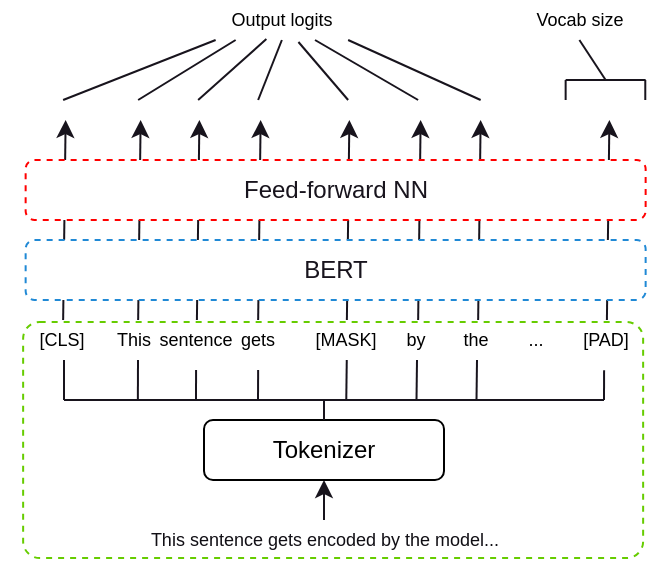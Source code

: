 <mxfile>
    <diagram id="iWGSNiEbfLeE1cg4dova" name="Page-1">
        <mxGraphModel dx="2813" dy="404" grid="0" gridSize="10" guides="1" tooltips="1" connect="1" arrows="1" fold="1" page="1" pageScale="1" pageWidth="1200" pageHeight="1920" background="#ffffff" math="0" shadow="0">
            <root>
                <mxCell id="0"/>
                <mxCell id="1" parent="0"/>
                <mxCell id="121" value="" style="rounded=1;whiteSpace=wrap;html=1;fontSize=12;fillColor=#FFFFFF;strokeColor=#66CC00;dashed=1;arcSize=7;" vertex="1" parent="1">
                    <mxGeometry x="-1910.43" y="671" width="310" height="118" as="geometry"/>
                </mxCell>
                <mxCell id="4" value="" style="edgeStyle=none;html=1;fontSize=12;strokeColor=#18141d;" edge="1" parent="1" source="2" target="3">
                    <mxGeometry relative="1" as="geometry"/>
                </mxCell>
                <mxCell id="2" value="This sentence gets encoded by the model..." style="text;html=1;strokeColor=none;fillColor=none;align=center;verticalAlign=middle;whiteSpace=wrap;rounded=0;dashed=1;strokeWidth=4;fontSize=9;fontColor=#110f15;opacity=50;" vertex="1" parent="1">
                    <mxGeometry x="-1877.5" y="770" width="235" height="20" as="geometry"/>
                </mxCell>
                <mxCell id="3" value="&lt;font color=&quot;#000000&quot;&gt;Tokenizer&lt;/font&gt;" style="rounded=1;whiteSpace=wrap;html=1;fontSize=12;fillColor=#FFFFFF;strokeColor=#000000;" vertex="1" parent="1">
                    <mxGeometry x="-1820" y="720" width="120" height="30" as="geometry"/>
                </mxCell>
                <mxCell id="9" value="[CLS]" style="text;html=1;strokeColor=none;fillColor=none;align=center;verticalAlign=middle;whiteSpace=wrap;rounded=0;fontSize=9;fontColor=#000;" vertex="1" parent="1">
                    <mxGeometry x="-1921.25" y="665" width="60" height="30" as="geometry"/>
                </mxCell>
                <mxCell id="12" value="This" style="text;html=1;strokeColor=none;fillColor=none;align=center;verticalAlign=middle;whiteSpace=wrap;rounded=0;fontSize=9;fontColor=#000;" vertex="1" parent="1">
                    <mxGeometry x="-1872.31" y="665" width="33.75" height="30" as="geometry"/>
                </mxCell>
                <mxCell id="14" value="" style="endArrow=none;html=1;strokeColor=#18141d;fontSize=12;fontColor=#000;" edge="1" parent="1">
                    <mxGeometry width="50" height="50" relative="1" as="geometry">
                        <mxPoint x="-1760" y="720" as="sourcePoint"/>
                        <mxPoint x="-1760" y="710" as="targetPoint"/>
                    </mxGeometry>
                </mxCell>
                <mxCell id="15" value="" style="endArrow=none;html=1;strokeColor=#18141d;fontSize=12;fontColor=#000;" edge="1" parent="1">
                    <mxGeometry width="50" height="50" relative="1" as="geometry">
                        <mxPoint x="-1890" y="710" as="sourcePoint"/>
                        <mxPoint x="-1620" y="710" as="targetPoint"/>
                    </mxGeometry>
                </mxCell>
                <mxCell id="16" value="sentence" style="text;html=1;strokeColor=none;fillColor=none;align=center;verticalAlign=middle;whiteSpace=wrap;rounded=0;fontSize=9;fontColor=#000;" vertex="1" parent="1">
                    <mxGeometry x="-1842.93" y="665" width="37.93" height="30" as="geometry"/>
                </mxCell>
                <mxCell id="17" value="gets" style="text;html=1;strokeColor=none;fillColor=none;align=center;verticalAlign=middle;whiteSpace=wrap;rounded=0;fontSize=9;fontColor=#000;" vertex="1" parent="1">
                    <mxGeometry x="-1802.93" y="665" width="20" height="30" as="geometry"/>
                </mxCell>
                <mxCell id="18" value="[MASK]" style="text;html=1;strokeColor=none;fillColor=none;align=center;verticalAlign=middle;whiteSpace=wrap;rounded=0;fontSize=9;fontColor=#000;" vertex="1" parent="1">
                    <mxGeometry x="-1773.75" y="665" width="50" height="30" as="geometry"/>
                </mxCell>
                <mxCell id="19" value="by" style="text;html=1;strokeColor=none;fillColor=none;align=center;verticalAlign=middle;whiteSpace=wrap;rounded=0;fontSize=9;fontColor=#000;" vertex="1" parent="1">
                    <mxGeometry x="-1743.75" y="665" width="60" height="30" as="geometry"/>
                </mxCell>
                <mxCell id="20" value="the" style="text;html=1;strokeColor=none;fillColor=none;align=center;verticalAlign=middle;whiteSpace=wrap;rounded=0;fontSize=9;fontColor=#000;" vertex="1" parent="1">
                    <mxGeometry x="-1713.75" y="665" width="60" height="30" as="geometry"/>
                </mxCell>
                <mxCell id="21" value="..." style="text;html=1;strokeColor=none;fillColor=none;align=center;verticalAlign=middle;whiteSpace=wrap;rounded=0;fontSize=9;fontColor=#000;" vertex="1" parent="1">
                    <mxGeometry x="-1683.75" y="670" width="60" height="20" as="geometry"/>
                </mxCell>
                <mxCell id="22" value="[PAD]" style="text;html=1;strokeColor=none;fillColor=none;align=center;verticalAlign=middle;whiteSpace=wrap;rounded=0;fontSize=9;fontColor=#000;" vertex="1" parent="1">
                    <mxGeometry x="-1638.75" y="665" width="40" height="30" as="geometry"/>
                </mxCell>
                <mxCell id="24" value="" style="endArrow=none;html=1;strokeColor=#18141d;fontSize=9;fontColor=#000;" edge="1" parent="1">
                    <mxGeometry width="50" height="50" relative="1" as="geometry">
                        <mxPoint x="-1890" y="710" as="sourcePoint"/>
                        <mxPoint x="-1890" y="690" as="targetPoint"/>
                    </mxGeometry>
                </mxCell>
                <mxCell id="25" value="" style="endArrow=none;html=1;strokeColor=#18141d;fontSize=9;fontColor=#000;" edge="1" parent="1">
                    <mxGeometry width="50" height="50" relative="1" as="geometry">
                        <mxPoint x="-1853.07" y="710" as="sourcePoint"/>
                        <mxPoint x="-1853" y="690" as="targetPoint"/>
                    </mxGeometry>
                </mxCell>
                <mxCell id="27" value="" style="endArrow=none;html=1;strokeColor=#18141d;fontSize=9;fontColor=#000;entryX=0.5;entryY=1;entryDx=0;entryDy=0;" edge="1" parent="1" target="16">
                    <mxGeometry width="50" height="50" relative="1" as="geometry">
                        <mxPoint x="-1824" y="710" as="sourcePoint"/>
                        <mxPoint x="-1843" y="700" as="targetPoint"/>
                    </mxGeometry>
                </mxCell>
                <mxCell id="28" value="" style="endArrow=none;html=1;strokeColor=#18141d;fontSize=9;fontColor=#000;entryX=0.5;entryY=1;entryDx=0;entryDy=0;" edge="1" parent="1" target="17">
                    <mxGeometry width="50" height="50" relative="1" as="geometry">
                        <mxPoint x="-1793" y="710" as="sourcePoint"/>
                        <mxPoint x="-1813.75" y="700" as="targetPoint"/>
                    </mxGeometry>
                </mxCell>
                <mxCell id="31" value="" style="endArrow=none;html=1;strokeColor=#18141d;fontSize=9;fontColor=#000;entryX=0.5;entryY=1;entryDx=0;entryDy=0;" edge="1" parent="1">
                    <mxGeometry width="50" height="50" relative="1" as="geometry">
                        <mxPoint x="-1748.87" y="710.0" as="sourcePoint"/>
                        <mxPoint x="-1748.62" y="690.0" as="targetPoint"/>
                    </mxGeometry>
                </mxCell>
                <mxCell id="32" value="" style="endArrow=none;html=1;strokeColor=#18141d;fontSize=9;fontColor=#000;entryX=0.5;entryY=1;entryDx=0;entryDy=0;" edge="1" parent="1">
                    <mxGeometry width="50" height="50" relative="1" as="geometry">
                        <mxPoint x="-1713.75" y="710.0" as="sourcePoint"/>
                        <mxPoint x="-1713.5" y="690.0" as="targetPoint"/>
                    </mxGeometry>
                </mxCell>
                <mxCell id="33" value="" style="endArrow=none;html=1;strokeColor=#18141d;fontSize=9;fontColor=#000;entryX=0.5;entryY=1;entryDx=0;entryDy=0;" edge="1" parent="1">
                    <mxGeometry width="50" height="50" relative="1" as="geometry">
                        <mxPoint x="-1683.75" y="710.0" as="sourcePoint"/>
                        <mxPoint x="-1683.5" y="690.0" as="targetPoint"/>
                    </mxGeometry>
                </mxCell>
                <mxCell id="34" value="" style="endArrow=none;html=1;strokeColor=#18141d;fontSize=9;fontColor=#000;entryX=0.47;entryY=1.003;entryDx=0;entryDy=0;entryPerimeter=0;" edge="1" parent="1" target="22">
                    <mxGeometry width="50" height="50" relative="1" as="geometry">
                        <mxPoint x="-1620" y="710" as="sourcePoint"/>
                        <mxPoint x="-1618.63" y="690.0" as="targetPoint"/>
                    </mxGeometry>
                </mxCell>
                <mxCell id="51" value="" style="endArrow=classic;html=1;strokeColor=#18141d;fontSize=12;fontColor=#000;exitX=0.5;exitY=0;exitDx=0;exitDy=0;" edge="1" parent="1">
                    <mxGeometry width="50" height="50" relative="1" as="geometry">
                        <mxPoint x="-1792.93" y="670" as="sourcePoint"/>
                        <mxPoint x="-1791.68" y="570" as="targetPoint"/>
                    </mxGeometry>
                </mxCell>
                <mxCell id="47" value="" style="endArrow=classic;html=1;strokeColor=#18141d;fontSize=12;fontColor=#000;exitX=0.5;exitY=0;exitDx=0;exitDy=0;" edge="1" parent="1">
                    <mxGeometry width="50" height="50" relative="1" as="geometry">
                        <mxPoint x="-1890.43" y="670" as="sourcePoint"/>
                        <mxPoint x="-1889.18" y="570" as="targetPoint"/>
                    </mxGeometry>
                </mxCell>
                <mxCell id="49" value="" style="endArrow=classic;html=1;strokeColor=#18141d;fontSize=12;fontColor=#000;exitX=0.5;exitY=0;exitDx=0;exitDy=0;" edge="1" parent="1">
                    <mxGeometry width="50" height="50" relative="1" as="geometry">
                        <mxPoint x="-1852.93" y="670" as="sourcePoint"/>
                        <mxPoint x="-1851.68" y="570" as="targetPoint"/>
                    </mxGeometry>
                </mxCell>
                <mxCell id="50" value="" style="endArrow=classic;html=1;strokeColor=#18141d;fontSize=12;fontColor=#000;exitX=0.5;exitY=0;exitDx=0;exitDy=0;" edge="1" parent="1">
                    <mxGeometry width="50" height="50" relative="1" as="geometry">
                        <mxPoint x="-1823.55" y="670" as="sourcePoint"/>
                        <mxPoint x="-1822.3" y="570" as="targetPoint"/>
                    </mxGeometry>
                </mxCell>
                <mxCell id="52" value="" style="endArrow=classic;html=1;strokeColor=#18141d;fontSize=12;fontColor=#000;exitX=0.5;exitY=0;exitDx=0;exitDy=0;" edge="1" parent="1">
                    <mxGeometry width="50" height="50" relative="1" as="geometry">
                        <mxPoint x="-1748.56" y="670" as="sourcePoint"/>
                        <mxPoint x="-1747.31" y="570" as="targetPoint"/>
                    </mxGeometry>
                </mxCell>
                <mxCell id="53" value="" style="endArrow=classic;html=1;strokeColor=#18141d;fontSize=12;fontColor=#000;exitX=0.5;exitY=0;exitDx=0;exitDy=0;" edge="1" parent="1">
                    <mxGeometry width="50" height="50" relative="1" as="geometry">
                        <mxPoint x="-1712.93" y="670" as="sourcePoint"/>
                        <mxPoint x="-1711.68" y="570" as="targetPoint"/>
                    </mxGeometry>
                </mxCell>
                <mxCell id="54" value="" style="endArrow=classic;html=1;strokeColor=#18141d;fontSize=12;fontColor=#000;exitX=0.5;exitY=0;exitDx=0;exitDy=0;" edge="1" parent="1">
                    <mxGeometry width="50" height="50" relative="1" as="geometry">
                        <mxPoint x="-1682.93" y="670" as="sourcePoint"/>
                        <mxPoint x="-1681.68" y="570" as="targetPoint"/>
                    </mxGeometry>
                </mxCell>
                <mxCell id="55" value="" style="endArrow=classic;html=1;strokeColor=#18141d;fontSize=12;fontColor=#000;exitX=0.5;exitY=0;exitDx=0;exitDy=0;" edge="1" parent="1">
                    <mxGeometry width="50" height="50" relative="1" as="geometry">
                        <mxPoint x="-1618.55" y="670" as="sourcePoint"/>
                        <mxPoint x="-1617.3" y="570" as="targetPoint"/>
                    </mxGeometry>
                </mxCell>
                <mxCell id="45" value="&lt;font color=&quot;#18141d&quot;&gt;Feed-forward NN&lt;/font&gt;" style="rounded=1;whiteSpace=wrap;html=1;fontSize=12;fillColor=#ffffff;strokeColor=#ff0000;dashed=1;" vertex="1" parent="1">
                    <mxGeometry x="-1909.18" y="590" width="310" height="30" as="geometry"/>
                </mxCell>
                <mxCell id="44" value="&lt;font color=&quot;#18141d&quot;&gt;BERT&lt;/font&gt;" style="rounded=1;whiteSpace=wrap;html=1;fontSize=12;fillColor=#FFFFFF;strokeColor=#2089d5;dashed=1;" vertex="1" parent="1">
                    <mxGeometry x="-1909.18" y="630" width="310" height="30" as="geometry"/>
                </mxCell>
                <mxCell id="56" value="" style="rounded=1;whiteSpace=wrap;html=1;fontSize=12;fontColor=#000;strokeColor=none;arcSize=18;" vertex="1" parent="1">
                    <mxGeometry x="-1900.43" y="560" width="5" height="10" as="geometry"/>
                </mxCell>
                <mxCell id="76" value="" style="rounded=1;whiteSpace=wrap;html=1;fontSize=12;fontColor=#000;strokeColor=none;arcSize=18;" vertex="1" parent="1">
                    <mxGeometry x="-1895.43" y="560" width="5" height="10" as="geometry"/>
                </mxCell>
                <mxCell id="77" value="" style="rounded=1;whiteSpace=wrap;html=1;fontSize=12;fontColor=#000;strokeColor=none;arcSize=18;" vertex="1" parent="1">
                    <mxGeometry x="-1890.43" y="560" width="5" height="10" as="geometry"/>
                </mxCell>
                <mxCell id="78" value="" style="rounded=1;whiteSpace=wrap;html=1;fontSize=12;fontColor=#000;strokeColor=none;arcSize=18;" vertex="1" parent="1">
                    <mxGeometry x="-1885.43" y="560" width="5" height="10" as="geometry"/>
                </mxCell>
                <mxCell id="79" value="" style="rounded=1;whiteSpace=wrap;html=1;fontSize=12;fontColor=#000;strokeColor=none;arcSize=18;" vertex="1" parent="1">
                    <mxGeometry x="-1862.93" y="560" width="5" height="10" as="geometry"/>
                </mxCell>
                <mxCell id="80" value="" style="rounded=1;whiteSpace=wrap;html=1;fontSize=12;fontColor=#000;strokeColor=none;arcSize=18;" vertex="1" parent="1">
                    <mxGeometry x="-1857.93" y="560" width="5" height="10" as="geometry"/>
                </mxCell>
                <mxCell id="81" value="" style="rounded=1;whiteSpace=wrap;html=1;fontSize=12;fontColor=#000;strokeColor=none;arcSize=18;" vertex="1" parent="1">
                    <mxGeometry x="-1852.93" y="560" width="5" height="10" as="geometry"/>
                </mxCell>
                <mxCell id="82" value="" style="rounded=1;whiteSpace=wrap;html=1;fontSize=12;fontColor=#000;strokeColor=none;arcSize=18;" vertex="1" parent="1">
                    <mxGeometry x="-1847.93" y="560" width="5" height="10" as="geometry"/>
                </mxCell>
                <mxCell id="83" value="" style="rounded=1;whiteSpace=wrap;html=1;fontSize=12;fontColor=#000;strokeColor=none;arcSize=18;" vertex="1" parent="1">
                    <mxGeometry x="-1832.93" y="560" width="5" height="10" as="geometry"/>
                </mxCell>
                <mxCell id="84" value="" style="rounded=1;whiteSpace=wrap;html=1;fontSize=12;fontColor=#000;strokeColor=none;arcSize=18;" vertex="1" parent="1">
                    <mxGeometry x="-1827.93" y="560" width="5" height="10" as="geometry"/>
                </mxCell>
                <mxCell id="85" value="" style="rounded=1;whiteSpace=wrap;html=1;fontSize=12;fontColor=#000;strokeColor=none;arcSize=18;" vertex="1" parent="1">
                    <mxGeometry x="-1822.93" y="560" width="5" height="10" as="geometry"/>
                </mxCell>
                <mxCell id="86" value="" style="rounded=1;whiteSpace=wrap;html=1;fontSize=12;fontColor=#000;strokeColor=none;arcSize=18;" vertex="1" parent="1">
                    <mxGeometry x="-1817.93" y="560" width="5" height="10" as="geometry"/>
                </mxCell>
                <mxCell id="87" value="" style="rounded=1;whiteSpace=wrap;html=1;fontSize=12;fontColor=#000;strokeColor=none;arcSize=18;" vertex="1" parent="1">
                    <mxGeometry x="-1802.93" y="560" width="5" height="10" as="geometry"/>
                </mxCell>
                <mxCell id="88" value="" style="rounded=1;whiteSpace=wrap;html=1;fontSize=12;fontColor=#000;strokeColor=none;arcSize=18;" vertex="1" parent="1">
                    <mxGeometry x="-1797.93" y="560" width="5" height="10" as="geometry"/>
                </mxCell>
                <mxCell id="89" value="" style="rounded=1;whiteSpace=wrap;html=1;fontSize=12;fontColor=#000;strokeColor=none;arcSize=18;" vertex="1" parent="1">
                    <mxGeometry x="-1792.93" y="560" width="5" height="10" as="geometry"/>
                </mxCell>
                <mxCell id="90" value="" style="rounded=1;whiteSpace=wrap;html=1;fontSize=12;fontColor=#000;strokeColor=none;arcSize=18;" vertex="1" parent="1">
                    <mxGeometry x="-1787.93" y="560" width="5" height="10" as="geometry"/>
                </mxCell>
                <mxCell id="91" value="" style="rounded=1;whiteSpace=wrap;html=1;fontSize=12;fontColor=#000;strokeColor=none;arcSize=18;" vertex="1" parent="1">
                    <mxGeometry x="-1757.93" y="560" width="5" height="10" as="geometry"/>
                </mxCell>
                <mxCell id="92" value="" style="rounded=1;whiteSpace=wrap;html=1;fontSize=12;fontColor=#000;strokeColor=none;arcSize=18;" vertex="1" parent="1">
                    <mxGeometry x="-1752.93" y="560" width="5" height="10" as="geometry"/>
                </mxCell>
                <mxCell id="93" value="" style="rounded=1;whiteSpace=wrap;html=1;fontSize=12;fontColor=#000;strokeColor=none;arcSize=18;" vertex="1" parent="1">
                    <mxGeometry x="-1747.93" y="560" width="5" height="10" as="geometry"/>
                </mxCell>
                <mxCell id="94" value="" style="rounded=1;whiteSpace=wrap;html=1;fontSize=12;fontColor=#000;strokeColor=none;arcSize=18;" vertex="1" parent="1">
                    <mxGeometry x="-1742.93" y="560" width="5" height="10" as="geometry"/>
                </mxCell>
                <mxCell id="95" value="" style="rounded=1;whiteSpace=wrap;html=1;fontSize=12;fontColor=#000;strokeColor=none;arcSize=18;" vertex="1" parent="1">
                    <mxGeometry x="-1722.93" y="560" width="5" height="10" as="geometry"/>
                </mxCell>
                <mxCell id="96" value="" style="rounded=1;whiteSpace=wrap;html=1;fontSize=12;fontColor=#000;strokeColor=none;arcSize=18;" vertex="1" parent="1">
                    <mxGeometry x="-1717.93" y="560" width="5" height="10" as="geometry"/>
                </mxCell>
                <mxCell id="97" value="" style="rounded=1;whiteSpace=wrap;html=1;fontSize=12;fontColor=#000;strokeColor=none;arcSize=18;" vertex="1" parent="1">
                    <mxGeometry x="-1712.93" y="560" width="5" height="10" as="geometry"/>
                </mxCell>
                <mxCell id="98" value="" style="rounded=1;whiteSpace=wrap;html=1;fontSize=12;fontColor=#000;strokeColor=none;arcSize=18;" vertex="1" parent="1">
                    <mxGeometry x="-1707.93" y="560" width="5" height="10" as="geometry"/>
                </mxCell>
                <mxCell id="99" value="" style="rounded=1;whiteSpace=wrap;html=1;fontSize=12;fontColor=#000;strokeColor=none;arcSize=18;" vertex="1" parent="1">
                    <mxGeometry x="-1692.93" y="560" width="5" height="10" as="geometry"/>
                </mxCell>
                <mxCell id="100" value="" style="rounded=1;whiteSpace=wrap;html=1;fontSize=12;fontColor=#000;strokeColor=none;arcSize=18;" vertex="1" parent="1">
                    <mxGeometry x="-1687.93" y="560" width="5" height="10" as="geometry"/>
                </mxCell>
                <mxCell id="101" value="" style="rounded=1;whiteSpace=wrap;html=1;fontSize=12;fontColor=#000;strokeColor=none;arcSize=18;" vertex="1" parent="1">
                    <mxGeometry x="-1682.93" y="560" width="5" height="10" as="geometry"/>
                </mxCell>
                <mxCell id="102" value="" style="rounded=1;whiteSpace=wrap;html=1;fontSize=12;fontColor=#000;strokeColor=none;arcSize=18;" vertex="1" parent="1">
                    <mxGeometry x="-1677.93" y="560" width="5" height="10" as="geometry"/>
                </mxCell>
                <mxCell id="103" value="" style="rounded=1;whiteSpace=wrap;html=1;fontSize=12;fontColor=#000;strokeColor=none;arcSize=18;" vertex="1" parent="1">
                    <mxGeometry x="-1627.93" y="560" width="5" height="10" as="geometry"/>
                </mxCell>
                <mxCell id="104" value="" style="rounded=1;whiteSpace=wrap;html=1;fontSize=12;fontColor=#000;strokeColor=none;arcSize=18;" vertex="1" parent="1">
                    <mxGeometry x="-1622.93" y="560" width="5" height="10" as="geometry"/>
                </mxCell>
                <mxCell id="105" value="" style="rounded=1;whiteSpace=wrap;html=1;fontSize=12;fontColor=#000;strokeColor=none;arcSize=18;" vertex="1" parent="1">
                    <mxGeometry x="-1617.93" y="560" width="5" height="10" as="geometry"/>
                </mxCell>
                <mxCell id="106" value="" style="rounded=1;whiteSpace=wrap;html=1;fontSize=12;fontColor=#000;strokeColor=none;arcSize=18;" vertex="1" parent="1">
                    <mxGeometry x="-1612.93" y="560" width="5" height="10" as="geometry"/>
                </mxCell>
                <mxCell id="107" value="" style="endArrow=none;html=1;strokeColor=#18141d;fontSize=12;fontColor=#000;entryX=0;entryY=1;entryDx=0;entryDy=0;" edge="1" parent="1" target="108">
                    <mxGeometry width="50" height="50" relative="1" as="geometry">
                        <mxPoint x="-1890.43" y="560" as="sourcePoint"/>
                        <mxPoint x="-1869.18" y="530" as="targetPoint"/>
                    </mxGeometry>
                </mxCell>
                <mxCell id="108" value="Output logits" style="text;html=1;strokeColor=none;fillColor=none;align=center;verticalAlign=middle;whiteSpace=wrap;rounded=0;fontSize=9;fontColor=#000;" vertex="1" parent="1">
                    <mxGeometry x="-1814.18" y="510" width="66.25" height="20" as="geometry"/>
                </mxCell>
                <mxCell id="109" value="" style="endArrow=none;html=1;strokeColor=#18141d;fontSize=12;fontColor=#000;entryX=0.151;entryY=1;entryDx=0;entryDy=0;exitX=1;exitY=0;exitDx=0;exitDy=0;entryPerimeter=0;" edge="1" parent="1" source="80" target="108">
                    <mxGeometry width="50" height="50" relative="1" as="geometry">
                        <mxPoint x="-1880.43" y="570" as="sourcePoint"/>
                        <mxPoint x="-1859.18" y="540" as="targetPoint"/>
                    </mxGeometry>
                </mxCell>
                <mxCell id="110" value="" style="endArrow=none;html=1;strokeColor=#18141d;fontSize=12;fontColor=#000;entryX=0.383;entryY=0.977;entryDx=0;entryDy=0;exitX=1;exitY=0;exitDx=0;exitDy=0;entryPerimeter=0;" edge="1" parent="1" target="108">
                    <mxGeometry width="50" height="50" relative="1" as="geometry">
                        <mxPoint x="-1822.93" y="560" as="sourcePoint"/>
                        <mxPoint x="-1822.618" y="530" as="targetPoint"/>
                    </mxGeometry>
                </mxCell>
                <mxCell id="111" value="" style="endArrow=none;html=1;strokeColor=#18141d;fontSize=12;fontColor=#000;entryX=0;entryY=0;entryDx=0;entryDy=0;exitX=0.5;exitY=1;exitDx=0;exitDy=0;" edge="1" parent="1" source="108" target="89">
                    <mxGeometry width="50" height="50" relative="1" as="geometry">
                        <mxPoint x="-1832.93" y="580" as="sourcePoint"/>
                        <mxPoint x="-1832.618" y="550" as="targetPoint"/>
                    </mxGeometry>
                </mxCell>
                <mxCell id="112" value="" style="endArrow=none;html=1;strokeColor=#18141d;fontSize=12;fontColor=#000;entryX=0.625;entryY=1.05;entryDx=0;entryDy=0;exitX=1;exitY=0;exitDx=0;exitDy=0;entryPerimeter=0;" edge="1" parent="1" source="92" target="108">
                    <mxGeometry width="50" height="50" relative="1" as="geometry">
                        <mxPoint x="-1677.3" y="560.46" as="sourcePoint"/>
                        <mxPoint x="-1764.8" y="530.46" as="targetPoint"/>
                    </mxGeometry>
                </mxCell>
                <mxCell id="113" value="" style="endArrow=none;html=1;strokeColor=#18141d;fontSize=12;fontColor=#000;entryX=0.75;entryY=1;entryDx=0;entryDy=0;exitX=0;exitY=0;exitDx=0;exitDy=0;" edge="1" parent="1" source="97" target="108">
                    <mxGeometry width="50" height="50" relative="1" as="geometry">
                        <mxPoint x="-1667.296" y="560.46" as="sourcePoint"/>
                        <mxPoint x="-1727.3" y="530.46" as="targetPoint"/>
                    </mxGeometry>
                </mxCell>
                <mxCell id="114" value="" style="endArrow=none;html=1;strokeColor=#18141d;fontSize=12;fontColor=#000;entryX=1;entryY=1;entryDx=0;entryDy=0;exitX=0.25;exitY=0;exitDx=0;exitDy=0;" edge="1" parent="1" source="101" target="108">
                    <mxGeometry width="50" height="50" relative="1" as="geometry">
                        <mxPoint x="-1651.926" y="560.46" as="sourcePoint"/>
                        <mxPoint x="-1697.3" y="530" as="targetPoint"/>
                    </mxGeometry>
                </mxCell>
                <mxCell id="116" value="" style="endArrow=none;html=1;strokeColor=#18141d;fontSize=9;fontColor=#000;" edge="1" parent="1">
                    <mxGeometry width="50" height="50" relative="1" as="geometry">
                        <mxPoint x="-1639.18" y="550" as="sourcePoint"/>
                        <mxPoint x="-1599.18" y="550" as="targetPoint"/>
                    </mxGeometry>
                </mxCell>
                <mxCell id="117" value="" style="endArrow=none;html=1;strokeColor=#18141d;fontSize=9;fontColor=#000;" edge="1" parent="1">
                    <mxGeometry width="50" height="50" relative="1" as="geometry">
                        <mxPoint x="-1639.18" y="560" as="sourcePoint"/>
                        <mxPoint x="-1639.18" y="550" as="targetPoint"/>
                    </mxGeometry>
                </mxCell>
                <mxCell id="118" value="" style="endArrow=none;html=1;strokeColor=#18141d;fontSize=9;fontColor=#000;" edge="1" parent="1">
                    <mxGeometry width="50" height="50" relative="1" as="geometry">
                        <mxPoint x="-1599.36" y="560" as="sourcePoint"/>
                        <mxPoint x="-1599.36" y="550" as="targetPoint"/>
                    </mxGeometry>
                </mxCell>
                <mxCell id="119" value="" style="endArrow=none;html=1;strokeColor=#18141d;fontSize=9;fontColor=#000;exitX=0.5;exitY=1;exitDx=0;exitDy=0;" edge="1" parent="1" source="120">
                    <mxGeometry width="50" height="50" relative="1" as="geometry">
                        <mxPoint x="-1629.18" y="540" as="sourcePoint"/>
                        <mxPoint x="-1619.18" y="550" as="targetPoint"/>
                    </mxGeometry>
                </mxCell>
                <mxCell id="120" value="Vocab size" style="text;html=1;strokeColor=none;fillColor=none;align=center;verticalAlign=middle;whiteSpace=wrap;rounded=0;fontSize=9;fontColor=#000;" vertex="1" parent="1">
                    <mxGeometry x="-1665.43" y="510" width="66.25" height="20" as="geometry"/>
                </mxCell>
            </root>
        </mxGraphModel>
    </diagram>
</mxfile>